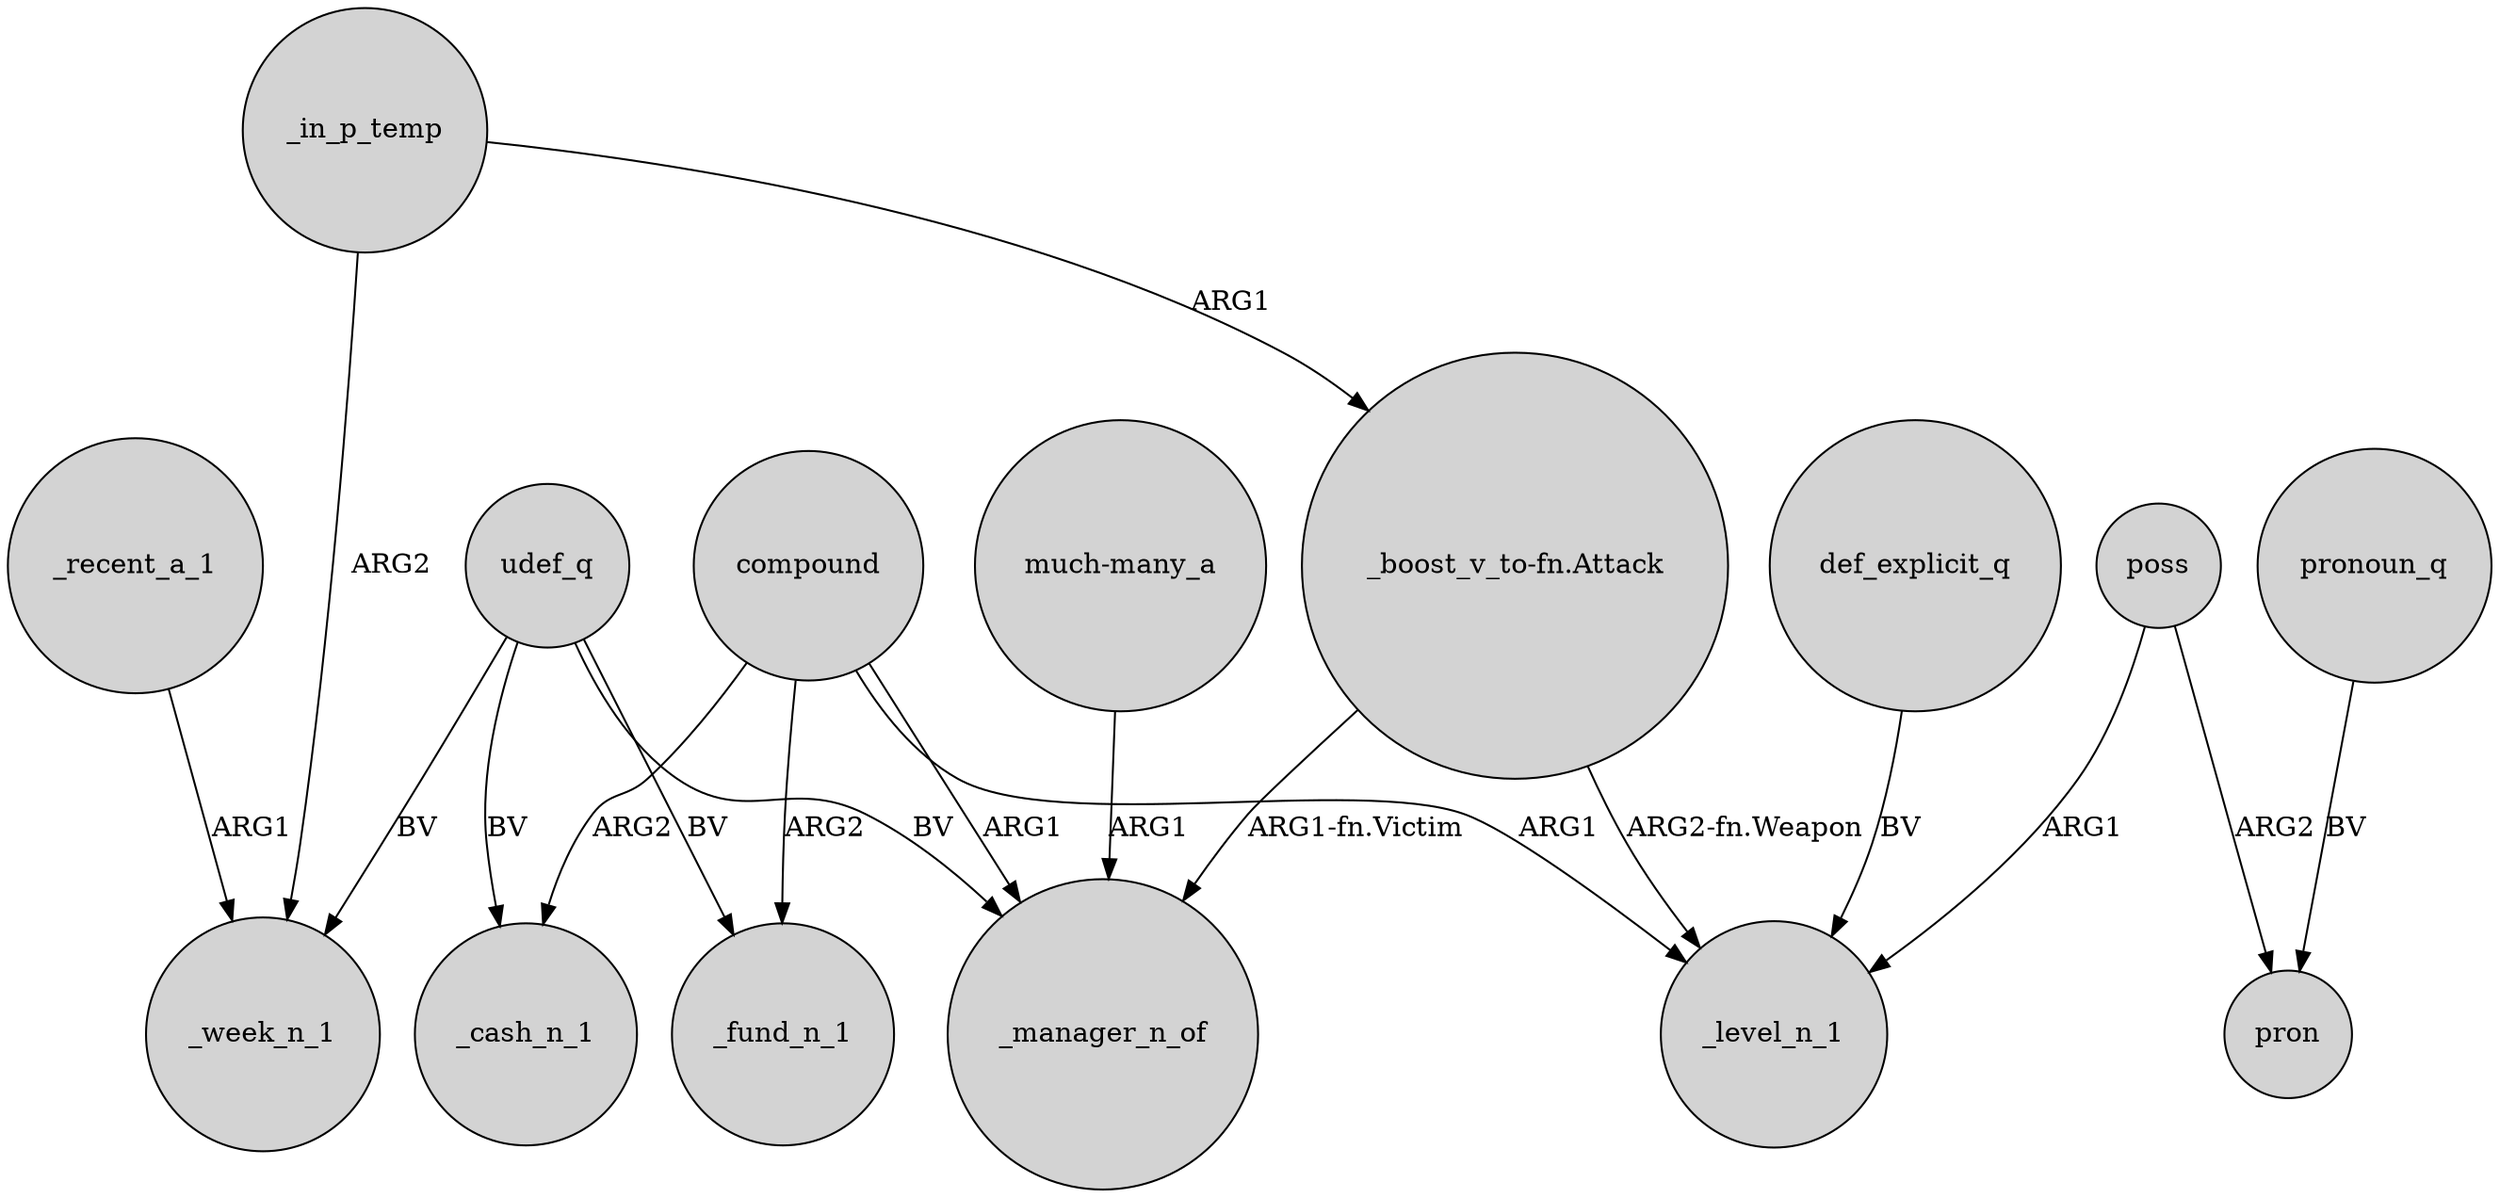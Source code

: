 digraph {
	node [shape=circle style=filled]
	"_boost_v_to-fn.Attack" -> _manager_n_of [label="ARG1-fn.Victim"]
	udef_q -> _week_n_1 [label=BV]
	compound -> _level_n_1 [label=ARG1]
	_recent_a_1 -> _week_n_1 [label=ARG1]
	compound -> _fund_n_1 [label=ARG2]
	"much-many_a" -> _manager_n_of [label=ARG1]
	"_boost_v_to-fn.Attack" -> _level_n_1 [label="ARG2-fn.Weapon"]
	udef_q -> _cash_n_1 [label=BV]
	compound -> _cash_n_1 [label=ARG2]
	udef_q -> _manager_n_of [label=BV]
	poss -> _level_n_1 [label=ARG1]
	compound -> _manager_n_of [label=ARG1]
	udef_q -> _fund_n_1 [label=BV]
	pronoun_q -> pron [label=BV]
	_in_p_temp -> _week_n_1 [label=ARG2]
	poss -> pron [label=ARG2]
	def_explicit_q -> _level_n_1 [label=BV]
	_in_p_temp -> "_boost_v_to-fn.Attack" [label=ARG1]
}
